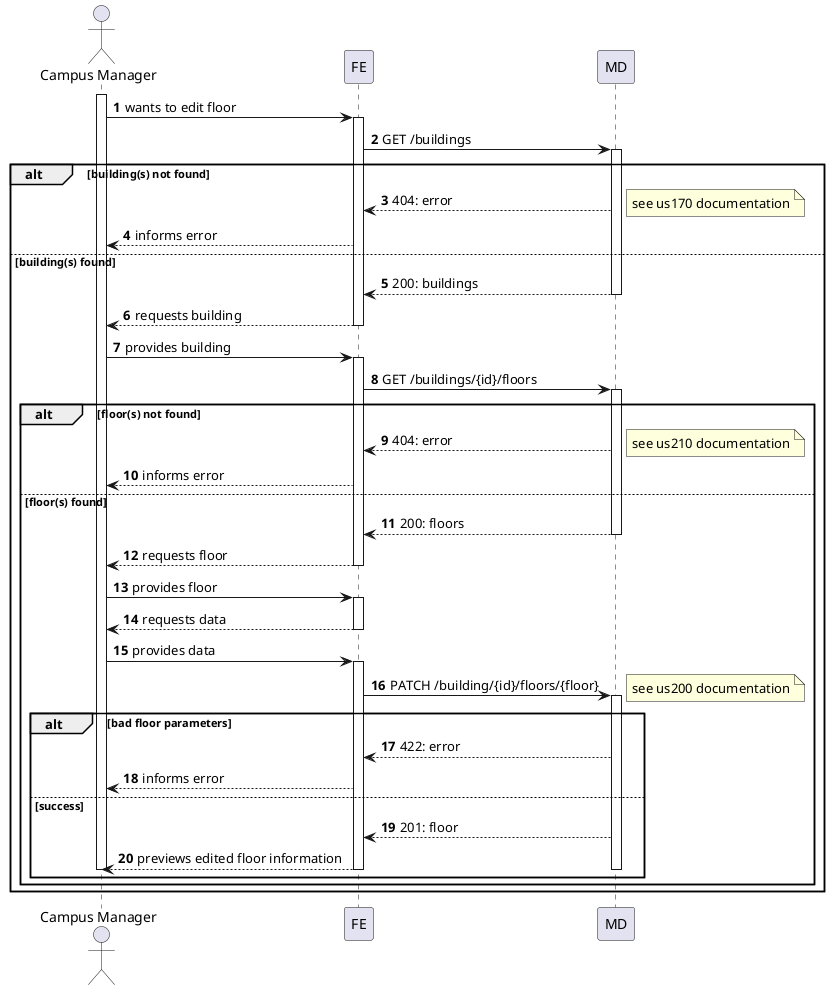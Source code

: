 @startuml
autonumber

actor "Campus Manager" as usr

participant "FE" as ui

participant "MD" as md

activate usr
    usr -> ui : wants to edit floor
    activate ui
        ui -> md : GET /buildings
alt building(s) not found
        activate md
            md --> ui : 404: error
            note right : see us170 documentation
            ui --> usr : informs error
else building(s) found
            md --> ui : 200: buildings
        deactivate md
        ui --> usr : requests building
    deactivate ui

    usr -> ui : provides building
    activate ui
        ui -> md : GET /buildings/{id}/floors
alt floor(s) not found
        activate md
            md --> ui : 404: error
            note right : see us210 documentation
            ui --> usr : informs error
else floor(s) found
            md --> ui : 200: floors
        deactivate md
        ui --> usr : requests floor
    deactivate ui
    usr -> ui : provides floor
    activate ui
        ui --> usr : requests data
    deactivate ui
    usr -> ui : provides data
    activate ui
        ui -> md : PATCH /building/{id}/floors/{floor}
        activate md
            note right : see us200 documentation
alt bad floor parameters
            md --> ui : 422: error
            ui --> usr : informs error
else success
            md --> ui : 201: floor
            ui --> usr : previews edited floor information
        deactivate md
    deactivate ui
deactivate usr
end
end
end
@enduml